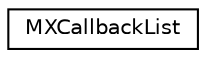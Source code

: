 digraph "Graphical Class Hierarchy"
{
  edge [fontname="Helvetica",fontsize="10",labelfontname="Helvetica",labelfontsize="10"];
  node [fontname="Helvetica",fontsize="10",shape=record];
  rankdir="LR";
  Node1 [label="MXCallbackList",height=0.2,width=0.4,color="black", fillcolor="white", style="filled",URL="$structMXCallbackList.html"];
}
